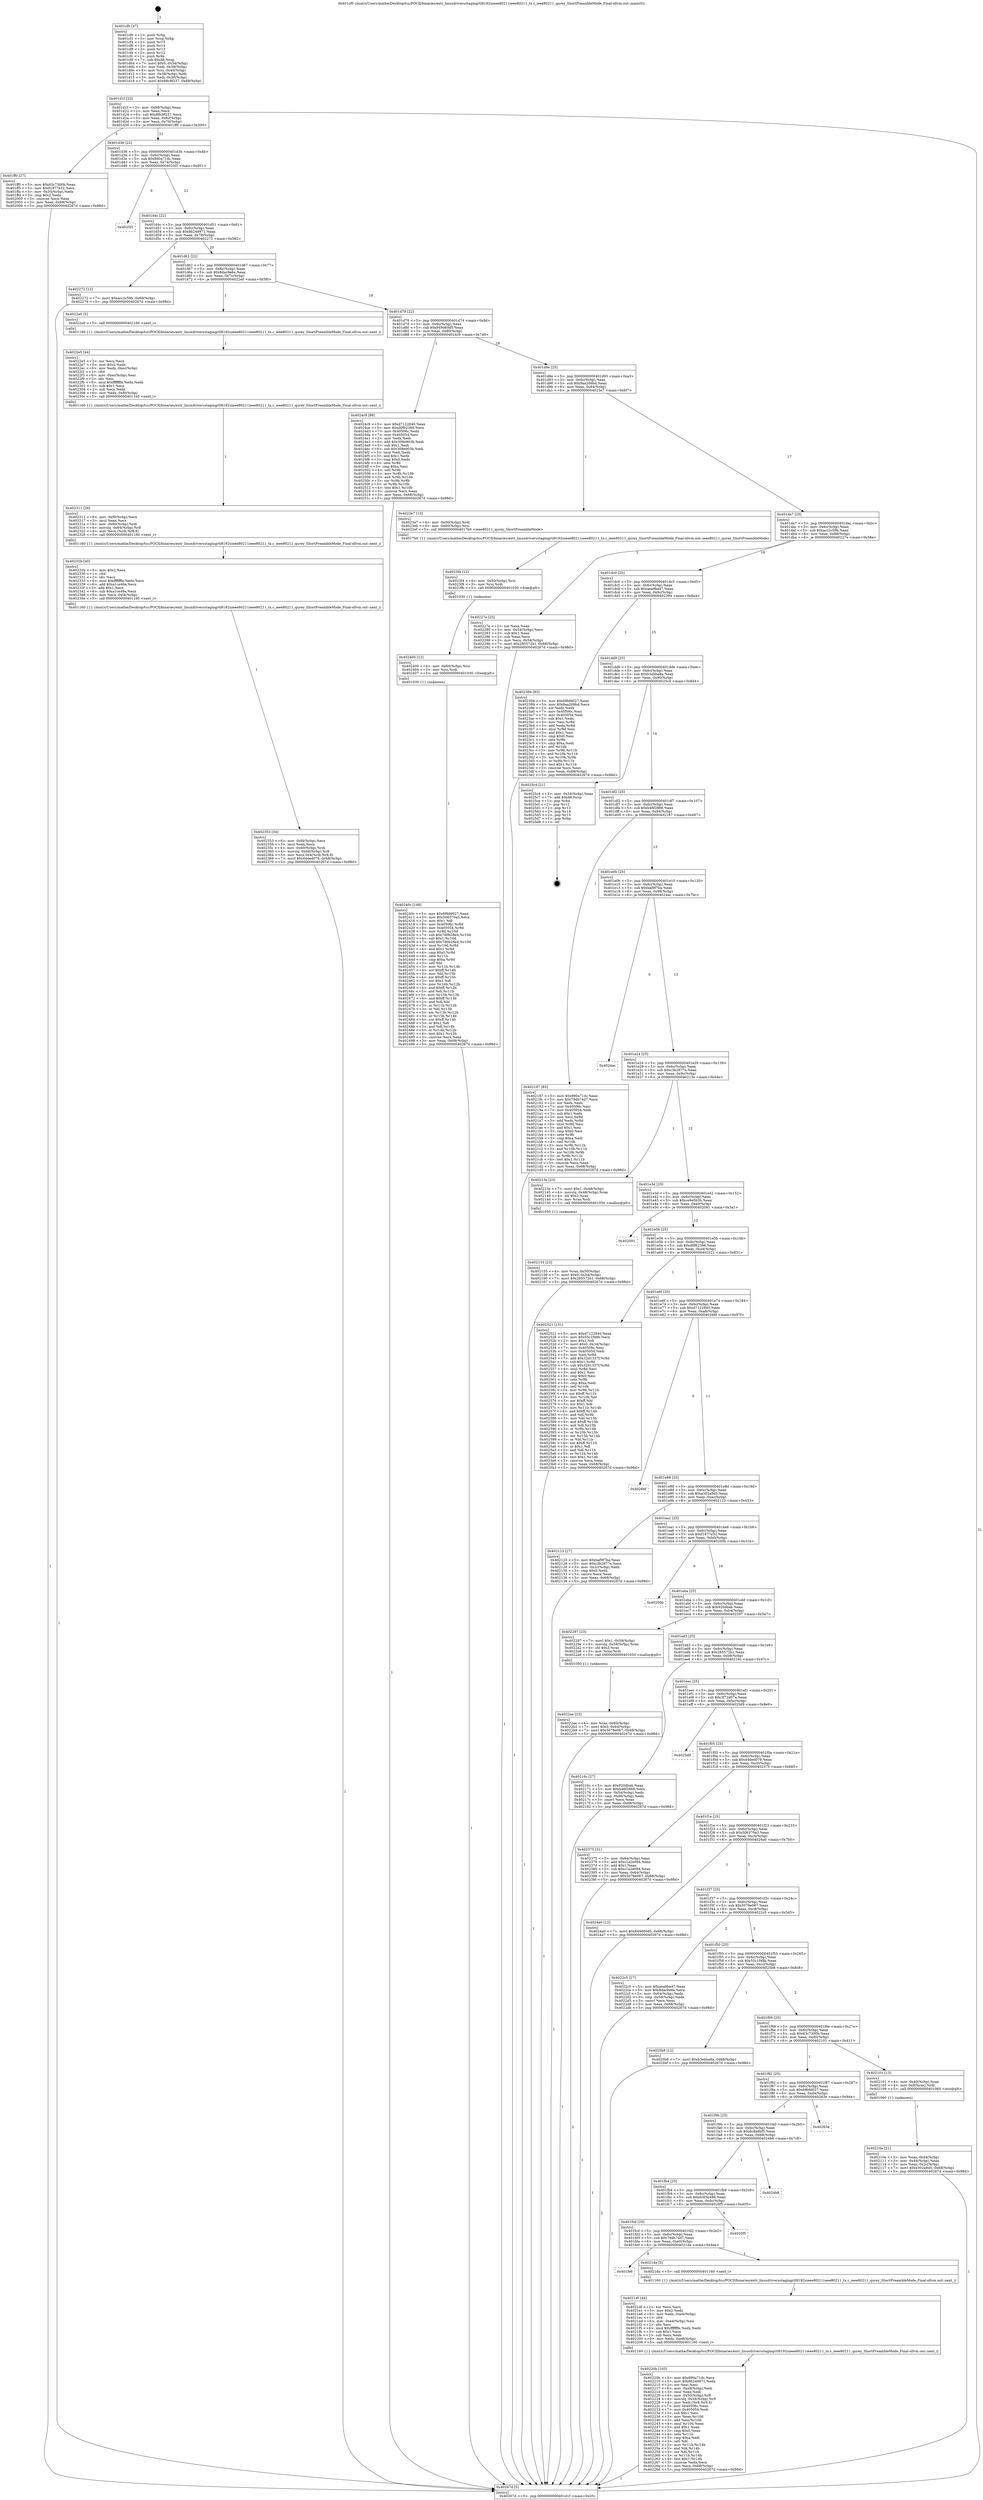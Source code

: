 digraph "0x401cf0" {
  label = "0x401cf0 (/mnt/c/Users/mathe/Desktop/tcc/POCII/binaries/extr_linuxdriversstagingrtl8192uieee80211ieee80211_tx.c_ieee80211_qurey_ShortPreambleMode_Final-ollvm.out::main(0))"
  labelloc = "t"
  node[shape=record]

  Entry [label="",width=0.3,height=0.3,shape=circle,fillcolor=black,style=filled]
  "0x401d1f" [label="{
     0x401d1f [23]\l
     | [instrs]\l
     &nbsp;&nbsp;0x401d1f \<+3\>: mov -0x68(%rbp),%eax\l
     &nbsp;&nbsp;0x401d22 \<+2\>: mov %eax,%ecx\l
     &nbsp;&nbsp;0x401d24 \<+6\>: sub $0x88c9f237,%ecx\l
     &nbsp;&nbsp;0x401d2a \<+3\>: mov %eax,-0x6c(%rbp)\l
     &nbsp;&nbsp;0x401d2d \<+3\>: mov %ecx,-0x70(%rbp)\l
     &nbsp;&nbsp;0x401d30 \<+6\>: je 0000000000401ff0 \<main+0x300\>\l
  }"]
  "0x401ff0" [label="{
     0x401ff0 [27]\l
     | [instrs]\l
     &nbsp;&nbsp;0x401ff0 \<+5\>: mov $0x63c7300b,%eax\l
     &nbsp;&nbsp;0x401ff5 \<+5\>: mov $0xf1877e32,%ecx\l
     &nbsp;&nbsp;0x401ffa \<+3\>: mov -0x30(%rbp),%edx\l
     &nbsp;&nbsp;0x401ffd \<+3\>: cmp $0x2,%edx\l
     &nbsp;&nbsp;0x402000 \<+3\>: cmovne %ecx,%eax\l
     &nbsp;&nbsp;0x402003 \<+3\>: mov %eax,-0x68(%rbp)\l
     &nbsp;&nbsp;0x402006 \<+5\>: jmp 000000000040267d \<main+0x98d\>\l
  }"]
  "0x401d36" [label="{
     0x401d36 [22]\l
     | [instrs]\l
     &nbsp;&nbsp;0x401d36 \<+5\>: jmp 0000000000401d3b \<main+0x4b\>\l
     &nbsp;&nbsp;0x401d3b \<+3\>: mov -0x6c(%rbp),%eax\l
     &nbsp;&nbsp;0x401d3e \<+5\>: sub $0x890a71dc,%eax\l
     &nbsp;&nbsp;0x401d43 \<+3\>: mov %eax,-0x74(%rbp)\l
     &nbsp;&nbsp;0x401d46 \<+6\>: je 00000000004025f1 \<main+0x901\>\l
  }"]
  "0x40267d" [label="{
     0x40267d [5]\l
     | [instrs]\l
     &nbsp;&nbsp;0x40267d \<+5\>: jmp 0000000000401d1f \<main+0x2f\>\l
  }"]
  "0x401cf0" [label="{
     0x401cf0 [47]\l
     | [instrs]\l
     &nbsp;&nbsp;0x401cf0 \<+1\>: push %rbp\l
     &nbsp;&nbsp;0x401cf1 \<+3\>: mov %rsp,%rbp\l
     &nbsp;&nbsp;0x401cf4 \<+2\>: push %r15\l
     &nbsp;&nbsp;0x401cf6 \<+2\>: push %r14\l
     &nbsp;&nbsp;0x401cf8 \<+2\>: push %r13\l
     &nbsp;&nbsp;0x401cfa \<+2\>: push %r12\l
     &nbsp;&nbsp;0x401cfc \<+1\>: push %rbx\l
     &nbsp;&nbsp;0x401cfd \<+7\>: sub $0xd8,%rsp\l
     &nbsp;&nbsp;0x401d04 \<+7\>: movl $0x0,-0x34(%rbp)\l
     &nbsp;&nbsp;0x401d0b \<+3\>: mov %edi,-0x38(%rbp)\l
     &nbsp;&nbsp;0x401d0e \<+4\>: mov %rsi,-0x40(%rbp)\l
     &nbsp;&nbsp;0x401d12 \<+3\>: mov -0x38(%rbp),%edi\l
     &nbsp;&nbsp;0x401d15 \<+3\>: mov %edi,-0x30(%rbp)\l
     &nbsp;&nbsp;0x401d18 \<+7\>: movl $0x88c9f237,-0x68(%rbp)\l
  }"]
  Exit [label="",width=0.3,height=0.3,shape=circle,fillcolor=black,style=filled,peripheries=2]
  "0x4025f1" [label="{
     0x4025f1\l
  }", style=dashed]
  "0x401d4c" [label="{
     0x401d4c [22]\l
     | [instrs]\l
     &nbsp;&nbsp;0x401d4c \<+5\>: jmp 0000000000401d51 \<main+0x61\>\l
     &nbsp;&nbsp;0x401d51 \<+3\>: mov -0x6c(%rbp),%eax\l
     &nbsp;&nbsp;0x401d54 \<+5\>: sub $0x8b249971,%eax\l
     &nbsp;&nbsp;0x401d59 \<+3\>: mov %eax,-0x78(%rbp)\l
     &nbsp;&nbsp;0x401d5c \<+6\>: je 0000000000402272 \<main+0x582\>\l
  }"]
  "0x40240c" [label="{
     0x40240c [148]\l
     | [instrs]\l
     &nbsp;&nbsp;0x40240c \<+5\>: mov $0x69bfd027,%eax\l
     &nbsp;&nbsp;0x402411 \<+5\>: mov $0x506370a3,%ecx\l
     &nbsp;&nbsp;0x402416 \<+2\>: mov $0x1,%dl\l
     &nbsp;&nbsp;0x402418 \<+8\>: mov 0x40506c,%r8d\l
     &nbsp;&nbsp;0x402420 \<+8\>: mov 0x405054,%r9d\l
     &nbsp;&nbsp;0x402428 \<+3\>: mov %r8d,%r10d\l
     &nbsp;&nbsp;0x40242b \<+7\>: sub $0x7d0b28e4,%r10d\l
     &nbsp;&nbsp;0x402432 \<+4\>: sub $0x1,%r10d\l
     &nbsp;&nbsp;0x402436 \<+7\>: add $0x7d0b28e4,%r10d\l
     &nbsp;&nbsp;0x40243d \<+4\>: imul %r10d,%r8d\l
     &nbsp;&nbsp;0x402441 \<+4\>: and $0x1,%r8d\l
     &nbsp;&nbsp;0x402445 \<+4\>: cmp $0x0,%r8d\l
     &nbsp;&nbsp;0x402449 \<+4\>: sete %r11b\l
     &nbsp;&nbsp;0x40244d \<+4\>: cmp $0xa,%r9d\l
     &nbsp;&nbsp;0x402451 \<+3\>: setl %bl\l
     &nbsp;&nbsp;0x402454 \<+3\>: mov %r11b,%r14b\l
     &nbsp;&nbsp;0x402457 \<+4\>: xor $0xff,%r14b\l
     &nbsp;&nbsp;0x40245b \<+3\>: mov %bl,%r15b\l
     &nbsp;&nbsp;0x40245e \<+4\>: xor $0xff,%r15b\l
     &nbsp;&nbsp;0x402462 \<+3\>: xor $0x1,%dl\l
     &nbsp;&nbsp;0x402465 \<+3\>: mov %r14b,%r12b\l
     &nbsp;&nbsp;0x402468 \<+4\>: and $0xff,%r12b\l
     &nbsp;&nbsp;0x40246c \<+3\>: and %dl,%r11b\l
     &nbsp;&nbsp;0x40246f \<+3\>: mov %r15b,%r13b\l
     &nbsp;&nbsp;0x402472 \<+4\>: and $0xff,%r13b\l
     &nbsp;&nbsp;0x402476 \<+2\>: and %dl,%bl\l
     &nbsp;&nbsp;0x402478 \<+3\>: or %r11b,%r12b\l
     &nbsp;&nbsp;0x40247b \<+3\>: or %bl,%r13b\l
     &nbsp;&nbsp;0x40247e \<+3\>: xor %r13b,%r12b\l
     &nbsp;&nbsp;0x402481 \<+3\>: or %r15b,%r14b\l
     &nbsp;&nbsp;0x402484 \<+4\>: xor $0xff,%r14b\l
     &nbsp;&nbsp;0x402488 \<+3\>: or $0x1,%dl\l
     &nbsp;&nbsp;0x40248b \<+3\>: and %dl,%r14b\l
     &nbsp;&nbsp;0x40248e \<+3\>: or %r14b,%r12b\l
     &nbsp;&nbsp;0x402491 \<+4\>: test $0x1,%r12b\l
     &nbsp;&nbsp;0x402495 \<+3\>: cmovne %ecx,%eax\l
     &nbsp;&nbsp;0x402498 \<+3\>: mov %eax,-0x68(%rbp)\l
     &nbsp;&nbsp;0x40249b \<+5\>: jmp 000000000040267d \<main+0x98d\>\l
  }"]
  "0x402272" [label="{
     0x402272 [12]\l
     | [instrs]\l
     &nbsp;&nbsp;0x402272 \<+7\>: movl $0xacc2c59b,-0x68(%rbp)\l
     &nbsp;&nbsp;0x402279 \<+5\>: jmp 000000000040267d \<main+0x98d\>\l
  }"]
  "0x401d62" [label="{
     0x401d62 [22]\l
     | [instrs]\l
     &nbsp;&nbsp;0x401d62 \<+5\>: jmp 0000000000401d67 \<main+0x77\>\l
     &nbsp;&nbsp;0x401d67 \<+3\>: mov -0x6c(%rbp),%eax\l
     &nbsp;&nbsp;0x401d6a \<+5\>: sub $0x8dac9e6e,%eax\l
     &nbsp;&nbsp;0x401d6f \<+3\>: mov %eax,-0x7c(%rbp)\l
     &nbsp;&nbsp;0x401d72 \<+6\>: je 00000000004022e0 \<main+0x5f0\>\l
  }"]
  "0x402400" [label="{
     0x402400 [12]\l
     | [instrs]\l
     &nbsp;&nbsp;0x402400 \<+4\>: mov -0x60(%rbp),%rsi\l
     &nbsp;&nbsp;0x402404 \<+3\>: mov %rsi,%rdi\l
     &nbsp;&nbsp;0x402407 \<+5\>: call 0000000000401030 \<free@plt\>\l
     | [calls]\l
     &nbsp;&nbsp;0x401030 \{1\} (unknown)\l
  }"]
  "0x4022e0" [label="{
     0x4022e0 [5]\l
     | [instrs]\l
     &nbsp;&nbsp;0x4022e0 \<+5\>: call 0000000000401160 \<next_i\>\l
     | [calls]\l
     &nbsp;&nbsp;0x401160 \{1\} (/mnt/c/Users/mathe/Desktop/tcc/POCII/binaries/extr_linuxdriversstagingrtl8192uieee80211ieee80211_tx.c_ieee80211_qurey_ShortPreambleMode_Final-ollvm.out::next_i)\l
  }"]
  "0x401d78" [label="{
     0x401d78 [22]\l
     | [instrs]\l
     &nbsp;&nbsp;0x401d78 \<+5\>: jmp 0000000000401d7d \<main+0x8d\>\l
     &nbsp;&nbsp;0x401d7d \<+3\>: mov -0x6c(%rbp),%eax\l
     &nbsp;&nbsp;0x401d80 \<+5\>: sub $0x949d60d5,%eax\l
     &nbsp;&nbsp;0x401d85 \<+3\>: mov %eax,-0x80(%rbp)\l
     &nbsp;&nbsp;0x401d88 \<+6\>: je 00000000004024c9 \<main+0x7d9\>\l
  }"]
  "0x4023f4" [label="{
     0x4023f4 [12]\l
     | [instrs]\l
     &nbsp;&nbsp;0x4023f4 \<+4\>: mov -0x50(%rbp),%rsi\l
     &nbsp;&nbsp;0x4023f8 \<+3\>: mov %rsi,%rdi\l
     &nbsp;&nbsp;0x4023fb \<+5\>: call 0000000000401030 \<free@plt\>\l
     | [calls]\l
     &nbsp;&nbsp;0x401030 \{1\} (unknown)\l
  }"]
  "0x4024c9" [label="{
     0x4024c9 [88]\l
     | [instrs]\l
     &nbsp;&nbsp;0x4024c9 \<+5\>: mov $0xd7122840,%eax\l
     &nbsp;&nbsp;0x4024ce \<+5\>: mov $0xd0f62366,%ecx\l
     &nbsp;&nbsp;0x4024d3 \<+7\>: mov 0x40506c,%edx\l
     &nbsp;&nbsp;0x4024da \<+7\>: mov 0x405054,%esi\l
     &nbsp;&nbsp;0x4024e1 \<+2\>: mov %edx,%edi\l
     &nbsp;&nbsp;0x4024e3 \<+6\>: add $0x309e903b,%edi\l
     &nbsp;&nbsp;0x4024e9 \<+3\>: sub $0x1,%edi\l
     &nbsp;&nbsp;0x4024ec \<+6\>: sub $0x309e903b,%edi\l
     &nbsp;&nbsp;0x4024f2 \<+3\>: imul %edi,%edx\l
     &nbsp;&nbsp;0x4024f5 \<+3\>: and $0x1,%edx\l
     &nbsp;&nbsp;0x4024f8 \<+3\>: cmp $0x0,%edx\l
     &nbsp;&nbsp;0x4024fb \<+4\>: sete %r8b\l
     &nbsp;&nbsp;0x4024ff \<+3\>: cmp $0xa,%esi\l
     &nbsp;&nbsp;0x402502 \<+4\>: setl %r9b\l
     &nbsp;&nbsp;0x402506 \<+3\>: mov %r8b,%r10b\l
     &nbsp;&nbsp;0x402509 \<+3\>: and %r9b,%r10b\l
     &nbsp;&nbsp;0x40250c \<+3\>: xor %r9b,%r8b\l
     &nbsp;&nbsp;0x40250f \<+3\>: or %r8b,%r10b\l
     &nbsp;&nbsp;0x402512 \<+4\>: test $0x1,%r10b\l
     &nbsp;&nbsp;0x402516 \<+3\>: cmovne %ecx,%eax\l
     &nbsp;&nbsp;0x402519 \<+3\>: mov %eax,-0x68(%rbp)\l
     &nbsp;&nbsp;0x40251c \<+5\>: jmp 000000000040267d \<main+0x98d\>\l
  }"]
  "0x401d8e" [label="{
     0x401d8e [25]\l
     | [instrs]\l
     &nbsp;&nbsp;0x401d8e \<+5\>: jmp 0000000000401d93 \<main+0xa3\>\l
     &nbsp;&nbsp;0x401d93 \<+3\>: mov -0x6c(%rbp),%eax\l
     &nbsp;&nbsp;0x401d96 \<+5\>: sub $0x9aa209bd,%eax\l
     &nbsp;&nbsp;0x401d9b \<+6\>: mov %eax,-0x84(%rbp)\l
     &nbsp;&nbsp;0x401da1 \<+6\>: je 00000000004023e7 \<main+0x6f7\>\l
  }"]
  "0x402353" [label="{
     0x402353 [34]\l
     | [instrs]\l
     &nbsp;&nbsp;0x402353 \<+6\>: mov -0xf4(%rbp),%ecx\l
     &nbsp;&nbsp;0x402359 \<+3\>: imul %eax,%ecx\l
     &nbsp;&nbsp;0x40235c \<+4\>: mov -0x60(%rbp),%rdi\l
     &nbsp;&nbsp;0x402360 \<+4\>: movslq -0x64(%rbp),%r8\l
     &nbsp;&nbsp;0x402364 \<+5\>: mov %ecx,0x4(%rdi,%r8,8)\l
     &nbsp;&nbsp;0x402369 \<+7\>: movl $0x44ded078,-0x68(%rbp)\l
     &nbsp;&nbsp;0x402370 \<+5\>: jmp 000000000040267d \<main+0x98d\>\l
  }"]
  "0x4023e7" [label="{
     0x4023e7 [13]\l
     | [instrs]\l
     &nbsp;&nbsp;0x4023e7 \<+4\>: mov -0x50(%rbp),%rdi\l
     &nbsp;&nbsp;0x4023eb \<+4\>: mov -0x60(%rbp),%rsi\l
     &nbsp;&nbsp;0x4023ef \<+5\>: call 00000000004017b0 \<ieee80211_qurey_ShortPreambleMode\>\l
     | [calls]\l
     &nbsp;&nbsp;0x4017b0 \{1\} (/mnt/c/Users/mathe/Desktop/tcc/POCII/binaries/extr_linuxdriversstagingrtl8192uieee80211ieee80211_tx.c_ieee80211_qurey_ShortPreambleMode_Final-ollvm.out::ieee80211_qurey_ShortPreambleMode)\l
  }"]
  "0x401da7" [label="{
     0x401da7 [25]\l
     | [instrs]\l
     &nbsp;&nbsp;0x401da7 \<+5\>: jmp 0000000000401dac \<main+0xbc\>\l
     &nbsp;&nbsp;0x401dac \<+3\>: mov -0x6c(%rbp),%eax\l
     &nbsp;&nbsp;0x401daf \<+5\>: sub $0xacc2c59b,%eax\l
     &nbsp;&nbsp;0x401db4 \<+6\>: mov %eax,-0x88(%rbp)\l
     &nbsp;&nbsp;0x401dba \<+6\>: je 000000000040227e \<main+0x58e\>\l
  }"]
  "0x40232b" [label="{
     0x40232b [40]\l
     | [instrs]\l
     &nbsp;&nbsp;0x40232b \<+5\>: mov $0x2,%ecx\l
     &nbsp;&nbsp;0x402330 \<+1\>: cltd\l
     &nbsp;&nbsp;0x402331 \<+2\>: idiv %ecx\l
     &nbsp;&nbsp;0x402333 \<+6\>: imul $0xfffffffe,%edx,%ecx\l
     &nbsp;&nbsp;0x402339 \<+6\>: add $0xa1ce49a,%ecx\l
     &nbsp;&nbsp;0x40233f \<+3\>: add $0x1,%ecx\l
     &nbsp;&nbsp;0x402342 \<+6\>: sub $0xa1ce49a,%ecx\l
     &nbsp;&nbsp;0x402348 \<+6\>: mov %ecx,-0xf4(%rbp)\l
     &nbsp;&nbsp;0x40234e \<+5\>: call 0000000000401160 \<next_i\>\l
     | [calls]\l
     &nbsp;&nbsp;0x401160 \{1\} (/mnt/c/Users/mathe/Desktop/tcc/POCII/binaries/extr_linuxdriversstagingrtl8192uieee80211ieee80211_tx.c_ieee80211_qurey_ShortPreambleMode_Final-ollvm.out::next_i)\l
  }"]
  "0x40227e" [label="{
     0x40227e [25]\l
     | [instrs]\l
     &nbsp;&nbsp;0x40227e \<+2\>: xor %eax,%eax\l
     &nbsp;&nbsp;0x402280 \<+3\>: mov -0x54(%rbp),%ecx\l
     &nbsp;&nbsp;0x402283 \<+3\>: sub $0x1,%eax\l
     &nbsp;&nbsp;0x402286 \<+2\>: sub %eax,%ecx\l
     &nbsp;&nbsp;0x402288 \<+3\>: mov %ecx,-0x54(%rbp)\l
     &nbsp;&nbsp;0x40228b \<+7\>: movl $0x285572b1,-0x68(%rbp)\l
     &nbsp;&nbsp;0x402292 \<+5\>: jmp 000000000040267d \<main+0x98d\>\l
  }"]
  "0x401dc0" [label="{
     0x401dc0 [25]\l
     | [instrs]\l
     &nbsp;&nbsp;0x401dc0 \<+5\>: jmp 0000000000401dc5 \<main+0xd5\>\l
     &nbsp;&nbsp;0x401dc5 \<+3\>: mov -0x6c(%rbp),%eax\l
     &nbsp;&nbsp;0x401dc8 \<+5\>: sub $0xaea9ba47,%eax\l
     &nbsp;&nbsp;0x401dcd \<+6\>: mov %eax,-0x8c(%rbp)\l
     &nbsp;&nbsp;0x401dd3 \<+6\>: je 0000000000402394 \<main+0x6a4\>\l
  }"]
  "0x402311" [label="{
     0x402311 [26]\l
     | [instrs]\l
     &nbsp;&nbsp;0x402311 \<+6\>: mov -0xf0(%rbp),%ecx\l
     &nbsp;&nbsp;0x402317 \<+3\>: imul %eax,%ecx\l
     &nbsp;&nbsp;0x40231a \<+4\>: mov -0x60(%rbp),%rdi\l
     &nbsp;&nbsp;0x40231e \<+4\>: movslq -0x64(%rbp),%r8\l
     &nbsp;&nbsp;0x402322 \<+4\>: mov %ecx,(%rdi,%r8,8)\l
     &nbsp;&nbsp;0x402326 \<+5\>: call 0000000000401160 \<next_i\>\l
     | [calls]\l
     &nbsp;&nbsp;0x401160 \{1\} (/mnt/c/Users/mathe/Desktop/tcc/POCII/binaries/extr_linuxdriversstagingrtl8192uieee80211ieee80211_tx.c_ieee80211_qurey_ShortPreambleMode_Final-ollvm.out::next_i)\l
  }"]
  "0x402394" [label="{
     0x402394 [83]\l
     | [instrs]\l
     &nbsp;&nbsp;0x402394 \<+5\>: mov $0x69bfd027,%eax\l
     &nbsp;&nbsp;0x402399 \<+5\>: mov $0x9aa209bd,%ecx\l
     &nbsp;&nbsp;0x40239e \<+2\>: xor %edx,%edx\l
     &nbsp;&nbsp;0x4023a0 \<+7\>: mov 0x40506c,%esi\l
     &nbsp;&nbsp;0x4023a7 \<+7\>: mov 0x405054,%edi\l
     &nbsp;&nbsp;0x4023ae \<+3\>: sub $0x1,%edx\l
     &nbsp;&nbsp;0x4023b1 \<+3\>: mov %esi,%r8d\l
     &nbsp;&nbsp;0x4023b4 \<+3\>: add %edx,%r8d\l
     &nbsp;&nbsp;0x4023b7 \<+4\>: imul %r8d,%esi\l
     &nbsp;&nbsp;0x4023bb \<+3\>: and $0x1,%esi\l
     &nbsp;&nbsp;0x4023be \<+3\>: cmp $0x0,%esi\l
     &nbsp;&nbsp;0x4023c1 \<+4\>: sete %r9b\l
     &nbsp;&nbsp;0x4023c5 \<+3\>: cmp $0xa,%edi\l
     &nbsp;&nbsp;0x4023c8 \<+4\>: setl %r10b\l
     &nbsp;&nbsp;0x4023cc \<+3\>: mov %r9b,%r11b\l
     &nbsp;&nbsp;0x4023cf \<+3\>: and %r10b,%r11b\l
     &nbsp;&nbsp;0x4023d2 \<+3\>: xor %r10b,%r9b\l
     &nbsp;&nbsp;0x4023d5 \<+3\>: or %r9b,%r11b\l
     &nbsp;&nbsp;0x4023d8 \<+4\>: test $0x1,%r11b\l
     &nbsp;&nbsp;0x4023dc \<+3\>: cmovne %ecx,%eax\l
     &nbsp;&nbsp;0x4023df \<+3\>: mov %eax,-0x68(%rbp)\l
     &nbsp;&nbsp;0x4023e2 \<+5\>: jmp 000000000040267d \<main+0x98d\>\l
  }"]
  "0x401dd9" [label="{
     0x401dd9 [25]\l
     | [instrs]\l
     &nbsp;&nbsp;0x401dd9 \<+5\>: jmp 0000000000401dde \<main+0xee\>\l
     &nbsp;&nbsp;0x401dde \<+3\>: mov -0x6c(%rbp),%eax\l
     &nbsp;&nbsp;0x401de1 \<+5\>: sub $0xb3ebba8a,%eax\l
     &nbsp;&nbsp;0x401de6 \<+6\>: mov %eax,-0x90(%rbp)\l
     &nbsp;&nbsp;0x401dec \<+6\>: je 00000000004025c4 \<main+0x8d4\>\l
  }"]
  "0x4022e5" [label="{
     0x4022e5 [44]\l
     | [instrs]\l
     &nbsp;&nbsp;0x4022e5 \<+2\>: xor %ecx,%ecx\l
     &nbsp;&nbsp;0x4022e7 \<+5\>: mov $0x2,%edx\l
     &nbsp;&nbsp;0x4022ec \<+6\>: mov %edx,-0xec(%rbp)\l
     &nbsp;&nbsp;0x4022f2 \<+1\>: cltd\l
     &nbsp;&nbsp;0x4022f3 \<+6\>: mov -0xec(%rbp),%esi\l
     &nbsp;&nbsp;0x4022f9 \<+2\>: idiv %esi\l
     &nbsp;&nbsp;0x4022fb \<+6\>: imul $0xfffffffe,%edx,%edx\l
     &nbsp;&nbsp;0x402301 \<+3\>: sub $0x1,%ecx\l
     &nbsp;&nbsp;0x402304 \<+2\>: sub %ecx,%edx\l
     &nbsp;&nbsp;0x402306 \<+6\>: mov %edx,-0xf0(%rbp)\l
     &nbsp;&nbsp;0x40230c \<+5\>: call 0000000000401160 \<next_i\>\l
     | [calls]\l
     &nbsp;&nbsp;0x401160 \{1\} (/mnt/c/Users/mathe/Desktop/tcc/POCII/binaries/extr_linuxdriversstagingrtl8192uieee80211ieee80211_tx.c_ieee80211_qurey_ShortPreambleMode_Final-ollvm.out::next_i)\l
  }"]
  "0x4025c4" [label="{
     0x4025c4 [21]\l
     | [instrs]\l
     &nbsp;&nbsp;0x4025c4 \<+3\>: mov -0x34(%rbp),%eax\l
     &nbsp;&nbsp;0x4025c7 \<+7\>: add $0xd8,%rsp\l
     &nbsp;&nbsp;0x4025ce \<+1\>: pop %rbx\l
     &nbsp;&nbsp;0x4025cf \<+2\>: pop %r12\l
     &nbsp;&nbsp;0x4025d1 \<+2\>: pop %r13\l
     &nbsp;&nbsp;0x4025d3 \<+2\>: pop %r14\l
     &nbsp;&nbsp;0x4025d5 \<+2\>: pop %r15\l
     &nbsp;&nbsp;0x4025d7 \<+1\>: pop %rbp\l
     &nbsp;&nbsp;0x4025d8 \<+1\>: ret\l
  }"]
  "0x401df2" [label="{
     0x401df2 [25]\l
     | [instrs]\l
     &nbsp;&nbsp;0x401df2 \<+5\>: jmp 0000000000401df7 \<main+0x107\>\l
     &nbsp;&nbsp;0x401df7 \<+3\>: mov -0x6c(%rbp),%eax\l
     &nbsp;&nbsp;0x401dfa \<+5\>: sub $0xb46f2866,%eax\l
     &nbsp;&nbsp;0x401dff \<+6\>: mov %eax,-0x94(%rbp)\l
     &nbsp;&nbsp;0x401e05 \<+6\>: je 0000000000402187 \<main+0x497\>\l
  }"]
  "0x4022ae" [label="{
     0x4022ae [23]\l
     | [instrs]\l
     &nbsp;&nbsp;0x4022ae \<+4\>: mov %rax,-0x60(%rbp)\l
     &nbsp;&nbsp;0x4022b2 \<+7\>: movl $0x0,-0x64(%rbp)\l
     &nbsp;&nbsp;0x4022b9 \<+7\>: movl $0x5078e067,-0x68(%rbp)\l
     &nbsp;&nbsp;0x4022c0 \<+5\>: jmp 000000000040267d \<main+0x98d\>\l
  }"]
  "0x402187" [label="{
     0x402187 [83]\l
     | [instrs]\l
     &nbsp;&nbsp;0x402187 \<+5\>: mov $0x890a71dc,%eax\l
     &nbsp;&nbsp;0x40218c \<+5\>: mov $0x79db74d7,%ecx\l
     &nbsp;&nbsp;0x402191 \<+2\>: xor %edx,%edx\l
     &nbsp;&nbsp;0x402193 \<+7\>: mov 0x40506c,%esi\l
     &nbsp;&nbsp;0x40219a \<+7\>: mov 0x405054,%edi\l
     &nbsp;&nbsp;0x4021a1 \<+3\>: sub $0x1,%edx\l
     &nbsp;&nbsp;0x4021a4 \<+3\>: mov %esi,%r8d\l
     &nbsp;&nbsp;0x4021a7 \<+3\>: add %edx,%r8d\l
     &nbsp;&nbsp;0x4021aa \<+4\>: imul %r8d,%esi\l
     &nbsp;&nbsp;0x4021ae \<+3\>: and $0x1,%esi\l
     &nbsp;&nbsp;0x4021b1 \<+3\>: cmp $0x0,%esi\l
     &nbsp;&nbsp;0x4021b4 \<+4\>: sete %r9b\l
     &nbsp;&nbsp;0x4021b8 \<+3\>: cmp $0xa,%edi\l
     &nbsp;&nbsp;0x4021bb \<+4\>: setl %r10b\l
     &nbsp;&nbsp;0x4021bf \<+3\>: mov %r9b,%r11b\l
     &nbsp;&nbsp;0x4021c2 \<+3\>: and %r10b,%r11b\l
     &nbsp;&nbsp;0x4021c5 \<+3\>: xor %r10b,%r9b\l
     &nbsp;&nbsp;0x4021c8 \<+3\>: or %r9b,%r11b\l
     &nbsp;&nbsp;0x4021cb \<+4\>: test $0x1,%r11b\l
     &nbsp;&nbsp;0x4021cf \<+3\>: cmovne %ecx,%eax\l
     &nbsp;&nbsp;0x4021d2 \<+3\>: mov %eax,-0x68(%rbp)\l
     &nbsp;&nbsp;0x4021d5 \<+5\>: jmp 000000000040267d \<main+0x98d\>\l
  }"]
  "0x401e0b" [label="{
     0x401e0b [25]\l
     | [instrs]\l
     &nbsp;&nbsp;0x401e0b \<+5\>: jmp 0000000000401e10 \<main+0x120\>\l
     &nbsp;&nbsp;0x401e10 \<+3\>: mov -0x6c(%rbp),%eax\l
     &nbsp;&nbsp;0x401e13 \<+5\>: sub $0xbaf9f7ba,%eax\l
     &nbsp;&nbsp;0x401e18 \<+6\>: mov %eax,-0x98(%rbp)\l
     &nbsp;&nbsp;0x401e1e \<+6\>: je 00000000004024ac \<main+0x7bc\>\l
  }"]
  "0x40220b" [label="{
     0x40220b [103]\l
     | [instrs]\l
     &nbsp;&nbsp;0x40220b \<+5\>: mov $0x890a71dc,%ecx\l
     &nbsp;&nbsp;0x402210 \<+5\>: mov $0x8b249971,%edx\l
     &nbsp;&nbsp;0x402215 \<+2\>: xor %esi,%esi\l
     &nbsp;&nbsp;0x402217 \<+6\>: mov -0xe8(%rbp),%edi\l
     &nbsp;&nbsp;0x40221d \<+3\>: imul %eax,%edi\l
     &nbsp;&nbsp;0x402220 \<+4\>: mov -0x50(%rbp),%r8\l
     &nbsp;&nbsp;0x402224 \<+4\>: movslq -0x54(%rbp),%r9\l
     &nbsp;&nbsp;0x402228 \<+4\>: mov %edi,(%r8,%r9,4)\l
     &nbsp;&nbsp;0x40222c \<+7\>: mov 0x40506c,%eax\l
     &nbsp;&nbsp;0x402233 \<+7\>: mov 0x405054,%edi\l
     &nbsp;&nbsp;0x40223a \<+3\>: sub $0x1,%esi\l
     &nbsp;&nbsp;0x40223d \<+3\>: mov %eax,%r10d\l
     &nbsp;&nbsp;0x402240 \<+3\>: add %esi,%r10d\l
     &nbsp;&nbsp;0x402243 \<+4\>: imul %r10d,%eax\l
     &nbsp;&nbsp;0x402247 \<+3\>: and $0x1,%eax\l
     &nbsp;&nbsp;0x40224a \<+3\>: cmp $0x0,%eax\l
     &nbsp;&nbsp;0x40224d \<+4\>: sete %r11b\l
     &nbsp;&nbsp;0x402251 \<+3\>: cmp $0xa,%edi\l
     &nbsp;&nbsp;0x402254 \<+3\>: setl %bl\l
     &nbsp;&nbsp;0x402257 \<+3\>: mov %r11b,%r14b\l
     &nbsp;&nbsp;0x40225a \<+3\>: and %bl,%r14b\l
     &nbsp;&nbsp;0x40225d \<+3\>: xor %bl,%r11b\l
     &nbsp;&nbsp;0x402260 \<+3\>: or %r11b,%r14b\l
     &nbsp;&nbsp;0x402263 \<+4\>: test $0x1,%r14b\l
     &nbsp;&nbsp;0x402267 \<+3\>: cmovne %edx,%ecx\l
     &nbsp;&nbsp;0x40226a \<+3\>: mov %ecx,-0x68(%rbp)\l
     &nbsp;&nbsp;0x40226d \<+5\>: jmp 000000000040267d \<main+0x98d\>\l
  }"]
  "0x4024ac" [label="{
     0x4024ac\l
  }", style=dashed]
  "0x401e24" [label="{
     0x401e24 [25]\l
     | [instrs]\l
     &nbsp;&nbsp;0x401e24 \<+5\>: jmp 0000000000401e29 \<main+0x139\>\l
     &nbsp;&nbsp;0x401e29 \<+3\>: mov -0x6c(%rbp),%eax\l
     &nbsp;&nbsp;0x401e2c \<+5\>: sub $0xc3b2877e,%eax\l
     &nbsp;&nbsp;0x401e31 \<+6\>: mov %eax,-0x9c(%rbp)\l
     &nbsp;&nbsp;0x401e37 \<+6\>: je 000000000040213e \<main+0x44e\>\l
  }"]
  "0x4021df" [label="{
     0x4021df [44]\l
     | [instrs]\l
     &nbsp;&nbsp;0x4021df \<+2\>: xor %ecx,%ecx\l
     &nbsp;&nbsp;0x4021e1 \<+5\>: mov $0x2,%edx\l
     &nbsp;&nbsp;0x4021e6 \<+6\>: mov %edx,-0xe4(%rbp)\l
     &nbsp;&nbsp;0x4021ec \<+1\>: cltd\l
     &nbsp;&nbsp;0x4021ed \<+6\>: mov -0xe4(%rbp),%esi\l
     &nbsp;&nbsp;0x4021f3 \<+2\>: idiv %esi\l
     &nbsp;&nbsp;0x4021f5 \<+6\>: imul $0xfffffffe,%edx,%edx\l
     &nbsp;&nbsp;0x4021fb \<+3\>: sub $0x1,%ecx\l
     &nbsp;&nbsp;0x4021fe \<+2\>: sub %ecx,%edx\l
     &nbsp;&nbsp;0x402200 \<+6\>: mov %edx,-0xe8(%rbp)\l
     &nbsp;&nbsp;0x402206 \<+5\>: call 0000000000401160 \<next_i\>\l
     | [calls]\l
     &nbsp;&nbsp;0x401160 \{1\} (/mnt/c/Users/mathe/Desktop/tcc/POCII/binaries/extr_linuxdriversstagingrtl8192uieee80211ieee80211_tx.c_ieee80211_qurey_ShortPreambleMode_Final-ollvm.out::next_i)\l
  }"]
  "0x40213e" [label="{
     0x40213e [23]\l
     | [instrs]\l
     &nbsp;&nbsp;0x40213e \<+7\>: movl $0x1,-0x48(%rbp)\l
     &nbsp;&nbsp;0x402145 \<+4\>: movslq -0x48(%rbp),%rax\l
     &nbsp;&nbsp;0x402149 \<+4\>: shl $0x2,%rax\l
     &nbsp;&nbsp;0x40214d \<+3\>: mov %rax,%rdi\l
     &nbsp;&nbsp;0x402150 \<+5\>: call 0000000000401050 \<malloc@plt\>\l
     | [calls]\l
     &nbsp;&nbsp;0x401050 \{1\} (unknown)\l
  }"]
  "0x401e3d" [label="{
     0x401e3d [25]\l
     | [instrs]\l
     &nbsp;&nbsp;0x401e3d \<+5\>: jmp 0000000000401e42 \<main+0x152\>\l
     &nbsp;&nbsp;0x401e42 \<+3\>: mov -0x6c(%rbp),%eax\l
     &nbsp;&nbsp;0x401e45 \<+5\>: sub $0xce9e5b3b,%eax\l
     &nbsp;&nbsp;0x401e4a \<+6\>: mov %eax,-0xa0(%rbp)\l
     &nbsp;&nbsp;0x401e50 \<+6\>: je 0000000000402091 \<main+0x3a1\>\l
  }"]
  "0x401fe6" [label="{
     0x401fe6\l
  }", style=dashed]
  "0x402091" [label="{
     0x402091\l
  }", style=dashed]
  "0x401e56" [label="{
     0x401e56 [25]\l
     | [instrs]\l
     &nbsp;&nbsp;0x401e56 \<+5\>: jmp 0000000000401e5b \<main+0x16b\>\l
     &nbsp;&nbsp;0x401e5b \<+3\>: mov -0x6c(%rbp),%eax\l
     &nbsp;&nbsp;0x401e5e \<+5\>: sub $0xd0f62366,%eax\l
     &nbsp;&nbsp;0x401e63 \<+6\>: mov %eax,-0xa4(%rbp)\l
     &nbsp;&nbsp;0x401e69 \<+6\>: je 0000000000402521 \<main+0x831\>\l
  }"]
  "0x4021da" [label="{
     0x4021da [5]\l
     | [instrs]\l
     &nbsp;&nbsp;0x4021da \<+5\>: call 0000000000401160 \<next_i\>\l
     | [calls]\l
     &nbsp;&nbsp;0x401160 \{1\} (/mnt/c/Users/mathe/Desktop/tcc/POCII/binaries/extr_linuxdriversstagingrtl8192uieee80211ieee80211_tx.c_ieee80211_qurey_ShortPreambleMode_Final-ollvm.out::next_i)\l
  }"]
  "0x402521" [label="{
     0x402521 [151]\l
     | [instrs]\l
     &nbsp;&nbsp;0x402521 \<+5\>: mov $0xd7122840,%eax\l
     &nbsp;&nbsp;0x402526 \<+5\>: mov $0x55c1f48b,%ecx\l
     &nbsp;&nbsp;0x40252b \<+2\>: mov $0x1,%dl\l
     &nbsp;&nbsp;0x40252d \<+7\>: movl $0x0,-0x34(%rbp)\l
     &nbsp;&nbsp;0x402534 \<+7\>: mov 0x40506c,%esi\l
     &nbsp;&nbsp;0x40253b \<+7\>: mov 0x405054,%edi\l
     &nbsp;&nbsp;0x402542 \<+3\>: mov %esi,%r8d\l
     &nbsp;&nbsp;0x402545 \<+7\>: add $0x32d1337f,%r8d\l
     &nbsp;&nbsp;0x40254c \<+4\>: sub $0x1,%r8d\l
     &nbsp;&nbsp;0x402550 \<+7\>: sub $0x32d1337f,%r8d\l
     &nbsp;&nbsp;0x402557 \<+4\>: imul %r8d,%esi\l
     &nbsp;&nbsp;0x40255b \<+3\>: and $0x1,%esi\l
     &nbsp;&nbsp;0x40255e \<+3\>: cmp $0x0,%esi\l
     &nbsp;&nbsp;0x402561 \<+4\>: sete %r9b\l
     &nbsp;&nbsp;0x402565 \<+3\>: cmp $0xa,%edi\l
     &nbsp;&nbsp;0x402568 \<+4\>: setl %r10b\l
     &nbsp;&nbsp;0x40256c \<+3\>: mov %r9b,%r11b\l
     &nbsp;&nbsp;0x40256f \<+4\>: xor $0xff,%r11b\l
     &nbsp;&nbsp;0x402573 \<+3\>: mov %r10b,%bl\l
     &nbsp;&nbsp;0x402576 \<+3\>: xor $0xff,%bl\l
     &nbsp;&nbsp;0x402579 \<+3\>: xor $0x1,%dl\l
     &nbsp;&nbsp;0x40257c \<+3\>: mov %r11b,%r14b\l
     &nbsp;&nbsp;0x40257f \<+4\>: and $0xff,%r14b\l
     &nbsp;&nbsp;0x402583 \<+3\>: and %dl,%r9b\l
     &nbsp;&nbsp;0x402586 \<+3\>: mov %bl,%r15b\l
     &nbsp;&nbsp;0x402589 \<+4\>: and $0xff,%r15b\l
     &nbsp;&nbsp;0x40258d \<+3\>: and %dl,%r10b\l
     &nbsp;&nbsp;0x402590 \<+3\>: or %r9b,%r14b\l
     &nbsp;&nbsp;0x402593 \<+3\>: or %r10b,%r15b\l
     &nbsp;&nbsp;0x402596 \<+3\>: xor %r15b,%r14b\l
     &nbsp;&nbsp;0x402599 \<+3\>: or %bl,%r11b\l
     &nbsp;&nbsp;0x40259c \<+4\>: xor $0xff,%r11b\l
     &nbsp;&nbsp;0x4025a0 \<+3\>: or $0x1,%dl\l
     &nbsp;&nbsp;0x4025a3 \<+3\>: and %dl,%r11b\l
     &nbsp;&nbsp;0x4025a6 \<+3\>: or %r11b,%r14b\l
     &nbsp;&nbsp;0x4025a9 \<+4\>: test $0x1,%r14b\l
     &nbsp;&nbsp;0x4025ad \<+3\>: cmovne %ecx,%eax\l
     &nbsp;&nbsp;0x4025b0 \<+3\>: mov %eax,-0x68(%rbp)\l
     &nbsp;&nbsp;0x4025b3 \<+5\>: jmp 000000000040267d \<main+0x98d\>\l
  }"]
  "0x401e6f" [label="{
     0x401e6f [25]\l
     | [instrs]\l
     &nbsp;&nbsp;0x401e6f \<+5\>: jmp 0000000000401e74 \<main+0x184\>\l
     &nbsp;&nbsp;0x401e74 \<+3\>: mov -0x6c(%rbp),%eax\l
     &nbsp;&nbsp;0x401e77 \<+5\>: sub $0xd7122840,%eax\l
     &nbsp;&nbsp;0x401e7c \<+6\>: mov %eax,-0xa8(%rbp)\l
     &nbsp;&nbsp;0x401e82 \<+6\>: je 000000000040266f \<main+0x97f\>\l
  }"]
  "0x401fcd" [label="{
     0x401fcd [25]\l
     | [instrs]\l
     &nbsp;&nbsp;0x401fcd \<+5\>: jmp 0000000000401fd2 \<main+0x2e2\>\l
     &nbsp;&nbsp;0x401fd2 \<+3\>: mov -0x6c(%rbp),%eax\l
     &nbsp;&nbsp;0x401fd5 \<+5\>: sub $0x79db74d7,%eax\l
     &nbsp;&nbsp;0x401fda \<+6\>: mov %eax,-0xe0(%rbp)\l
     &nbsp;&nbsp;0x401fe0 \<+6\>: je 00000000004021da \<main+0x4ea\>\l
  }"]
  "0x40266f" [label="{
     0x40266f\l
  }", style=dashed]
  "0x401e88" [label="{
     0x401e88 [25]\l
     | [instrs]\l
     &nbsp;&nbsp;0x401e88 \<+5\>: jmp 0000000000401e8d \<main+0x19d\>\l
     &nbsp;&nbsp;0x401e8d \<+3\>: mov -0x6c(%rbp),%eax\l
     &nbsp;&nbsp;0x401e90 \<+5\>: sub $0xe302a9d5,%eax\l
     &nbsp;&nbsp;0x401e95 \<+6\>: mov %eax,-0xac(%rbp)\l
     &nbsp;&nbsp;0x401e9b \<+6\>: je 0000000000402123 \<main+0x433\>\l
  }"]
  "0x4020f5" [label="{
     0x4020f5\l
  }", style=dashed]
  "0x402123" [label="{
     0x402123 [27]\l
     | [instrs]\l
     &nbsp;&nbsp;0x402123 \<+5\>: mov $0xbaf9f7ba,%eax\l
     &nbsp;&nbsp;0x402128 \<+5\>: mov $0xc3b2877e,%ecx\l
     &nbsp;&nbsp;0x40212d \<+3\>: mov -0x2c(%rbp),%edx\l
     &nbsp;&nbsp;0x402130 \<+3\>: cmp $0x0,%edx\l
     &nbsp;&nbsp;0x402133 \<+3\>: cmove %ecx,%eax\l
     &nbsp;&nbsp;0x402136 \<+3\>: mov %eax,-0x68(%rbp)\l
     &nbsp;&nbsp;0x402139 \<+5\>: jmp 000000000040267d \<main+0x98d\>\l
  }"]
  "0x401ea1" [label="{
     0x401ea1 [25]\l
     | [instrs]\l
     &nbsp;&nbsp;0x401ea1 \<+5\>: jmp 0000000000401ea6 \<main+0x1b6\>\l
     &nbsp;&nbsp;0x401ea6 \<+3\>: mov -0x6c(%rbp),%eax\l
     &nbsp;&nbsp;0x401ea9 \<+5\>: sub $0xf1877e32,%eax\l
     &nbsp;&nbsp;0x401eae \<+6\>: mov %eax,-0xb0(%rbp)\l
     &nbsp;&nbsp;0x401eb4 \<+6\>: je 000000000040200b \<main+0x31b\>\l
  }"]
  "0x401fb4" [label="{
     0x401fb4 [25]\l
     | [instrs]\l
     &nbsp;&nbsp;0x401fb4 \<+5\>: jmp 0000000000401fb9 \<main+0x2c9\>\l
     &nbsp;&nbsp;0x401fb9 \<+3\>: mov -0x6c(%rbp),%eax\l
     &nbsp;&nbsp;0x401fbc \<+5\>: sub $0x6c93b486,%eax\l
     &nbsp;&nbsp;0x401fc1 \<+6\>: mov %eax,-0xdc(%rbp)\l
     &nbsp;&nbsp;0x401fc7 \<+6\>: je 00000000004020f5 \<main+0x405\>\l
  }"]
  "0x40200b" [label="{
     0x40200b\l
  }", style=dashed]
  "0x401eba" [label="{
     0x401eba [25]\l
     | [instrs]\l
     &nbsp;&nbsp;0x401eba \<+5\>: jmp 0000000000401ebf \<main+0x1cf\>\l
     &nbsp;&nbsp;0x401ebf \<+3\>: mov -0x6c(%rbp),%eax\l
     &nbsp;&nbsp;0x401ec2 \<+5\>: sub $0x920dbab,%eax\l
     &nbsp;&nbsp;0x401ec7 \<+6\>: mov %eax,-0xb4(%rbp)\l
     &nbsp;&nbsp;0x401ecd \<+6\>: je 0000000000402297 \<main+0x5a7\>\l
  }"]
  "0x4024b8" [label="{
     0x4024b8\l
  }", style=dashed]
  "0x402297" [label="{
     0x402297 [23]\l
     | [instrs]\l
     &nbsp;&nbsp;0x402297 \<+7\>: movl $0x1,-0x58(%rbp)\l
     &nbsp;&nbsp;0x40229e \<+4\>: movslq -0x58(%rbp),%rax\l
     &nbsp;&nbsp;0x4022a2 \<+4\>: shl $0x3,%rax\l
     &nbsp;&nbsp;0x4022a6 \<+3\>: mov %rax,%rdi\l
     &nbsp;&nbsp;0x4022a9 \<+5\>: call 0000000000401050 \<malloc@plt\>\l
     | [calls]\l
     &nbsp;&nbsp;0x401050 \{1\} (unknown)\l
  }"]
  "0x401ed3" [label="{
     0x401ed3 [25]\l
     | [instrs]\l
     &nbsp;&nbsp;0x401ed3 \<+5\>: jmp 0000000000401ed8 \<main+0x1e8\>\l
     &nbsp;&nbsp;0x401ed8 \<+3\>: mov -0x6c(%rbp),%eax\l
     &nbsp;&nbsp;0x401edb \<+5\>: sub $0x285572b1,%eax\l
     &nbsp;&nbsp;0x401ee0 \<+6\>: mov %eax,-0xb8(%rbp)\l
     &nbsp;&nbsp;0x401ee6 \<+6\>: je 000000000040216c \<main+0x47c\>\l
  }"]
  "0x401f9b" [label="{
     0x401f9b [25]\l
     | [instrs]\l
     &nbsp;&nbsp;0x401f9b \<+5\>: jmp 0000000000401fa0 \<main+0x2b0\>\l
     &nbsp;&nbsp;0x401fa0 \<+3\>: mov -0x6c(%rbp),%eax\l
     &nbsp;&nbsp;0x401fa3 \<+5\>: sub $0x6c8a9bf5,%eax\l
     &nbsp;&nbsp;0x401fa8 \<+6\>: mov %eax,-0xd8(%rbp)\l
     &nbsp;&nbsp;0x401fae \<+6\>: je 00000000004024b8 \<main+0x7c8\>\l
  }"]
  "0x40216c" [label="{
     0x40216c [27]\l
     | [instrs]\l
     &nbsp;&nbsp;0x40216c \<+5\>: mov $0x920dbab,%eax\l
     &nbsp;&nbsp;0x402171 \<+5\>: mov $0xb46f2866,%ecx\l
     &nbsp;&nbsp;0x402176 \<+3\>: mov -0x54(%rbp),%edx\l
     &nbsp;&nbsp;0x402179 \<+3\>: cmp -0x48(%rbp),%edx\l
     &nbsp;&nbsp;0x40217c \<+3\>: cmovl %ecx,%eax\l
     &nbsp;&nbsp;0x40217f \<+3\>: mov %eax,-0x68(%rbp)\l
     &nbsp;&nbsp;0x402182 \<+5\>: jmp 000000000040267d \<main+0x98d\>\l
  }"]
  "0x401eec" [label="{
     0x401eec [25]\l
     | [instrs]\l
     &nbsp;&nbsp;0x401eec \<+5\>: jmp 0000000000401ef1 \<main+0x201\>\l
     &nbsp;&nbsp;0x401ef1 \<+3\>: mov -0x6c(%rbp),%eax\l
     &nbsp;&nbsp;0x401ef4 \<+5\>: sub $0x3f72d07a,%eax\l
     &nbsp;&nbsp;0x401ef9 \<+6\>: mov %eax,-0xbc(%rbp)\l
     &nbsp;&nbsp;0x401eff \<+6\>: je 00000000004025d9 \<main+0x8e9\>\l
  }"]
  "0x40263e" [label="{
     0x40263e\l
  }", style=dashed]
  "0x4025d9" [label="{
     0x4025d9\l
  }", style=dashed]
  "0x401f05" [label="{
     0x401f05 [25]\l
     | [instrs]\l
     &nbsp;&nbsp;0x401f05 \<+5\>: jmp 0000000000401f0a \<main+0x21a\>\l
     &nbsp;&nbsp;0x401f0a \<+3\>: mov -0x6c(%rbp),%eax\l
     &nbsp;&nbsp;0x401f0d \<+5\>: sub $0x44ded078,%eax\l
     &nbsp;&nbsp;0x401f12 \<+6\>: mov %eax,-0xc0(%rbp)\l
     &nbsp;&nbsp;0x401f18 \<+6\>: je 0000000000402375 \<main+0x685\>\l
  }"]
  "0x402155" [label="{
     0x402155 [23]\l
     | [instrs]\l
     &nbsp;&nbsp;0x402155 \<+4\>: mov %rax,-0x50(%rbp)\l
     &nbsp;&nbsp;0x402159 \<+7\>: movl $0x0,-0x54(%rbp)\l
     &nbsp;&nbsp;0x402160 \<+7\>: movl $0x285572b1,-0x68(%rbp)\l
     &nbsp;&nbsp;0x402167 \<+5\>: jmp 000000000040267d \<main+0x98d\>\l
  }"]
  "0x402375" [label="{
     0x402375 [31]\l
     | [instrs]\l
     &nbsp;&nbsp;0x402375 \<+3\>: mov -0x64(%rbp),%eax\l
     &nbsp;&nbsp;0x402378 \<+5\>: add $0xc1a2e094,%eax\l
     &nbsp;&nbsp;0x40237d \<+3\>: add $0x1,%eax\l
     &nbsp;&nbsp;0x402380 \<+5\>: sub $0xc1a2e094,%eax\l
     &nbsp;&nbsp;0x402385 \<+3\>: mov %eax,-0x64(%rbp)\l
     &nbsp;&nbsp;0x402388 \<+7\>: movl $0x5078e067,-0x68(%rbp)\l
     &nbsp;&nbsp;0x40238f \<+5\>: jmp 000000000040267d \<main+0x98d\>\l
  }"]
  "0x401f1e" [label="{
     0x401f1e [25]\l
     | [instrs]\l
     &nbsp;&nbsp;0x401f1e \<+5\>: jmp 0000000000401f23 \<main+0x233\>\l
     &nbsp;&nbsp;0x401f23 \<+3\>: mov -0x6c(%rbp),%eax\l
     &nbsp;&nbsp;0x401f26 \<+5\>: sub $0x506370a3,%eax\l
     &nbsp;&nbsp;0x401f2b \<+6\>: mov %eax,-0xc4(%rbp)\l
     &nbsp;&nbsp;0x401f31 \<+6\>: je 00000000004024a0 \<main+0x7b0\>\l
  }"]
  "0x40210e" [label="{
     0x40210e [21]\l
     | [instrs]\l
     &nbsp;&nbsp;0x40210e \<+3\>: mov %eax,-0x44(%rbp)\l
     &nbsp;&nbsp;0x402111 \<+3\>: mov -0x44(%rbp),%eax\l
     &nbsp;&nbsp;0x402114 \<+3\>: mov %eax,-0x2c(%rbp)\l
     &nbsp;&nbsp;0x402117 \<+7\>: movl $0xe302a9d5,-0x68(%rbp)\l
     &nbsp;&nbsp;0x40211e \<+5\>: jmp 000000000040267d \<main+0x98d\>\l
  }"]
  "0x4024a0" [label="{
     0x4024a0 [12]\l
     | [instrs]\l
     &nbsp;&nbsp;0x4024a0 \<+7\>: movl $0x949d60d5,-0x68(%rbp)\l
     &nbsp;&nbsp;0x4024a7 \<+5\>: jmp 000000000040267d \<main+0x98d\>\l
  }"]
  "0x401f37" [label="{
     0x401f37 [25]\l
     | [instrs]\l
     &nbsp;&nbsp;0x401f37 \<+5\>: jmp 0000000000401f3c \<main+0x24c\>\l
     &nbsp;&nbsp;0x401f3c \<+3\>: mov -0x6c(%rbp),%eax\l
     &nbsp;&nbsp;0x401f3f \<+5\>: sub $0x5078e067,%eax\l
     &nbsp;&nbsp;0x401f44 \<+6\>: mov %eax,-0xc8(%rbp)\l
     &nbsp;&nbsp;0x401f4a \<+6\>: je 00000000004022c5 \<main+0x5d5\>\l
  }"]
  "0x401f82" [label="{
     0x401f82 [25]\l
     | [instrs]\l
     &nbsp;&nbsp;0x401f82 \<+5\>: jmp 0000000000401f87 \<main+0x297\>\l
     &nbsp;&nbsp;0x401f87 \<+3\>: mov -0x6c(%rbp),%eax\l
     &nbsp;&nbsp;0x401f8a \<+5\>: sub $0x69bfd027,%eax\l
     &nbsp;&nbsp;0x401f8f \<+6\>: mov %eax,-0xd4(%rbp)\l
     &nbsp;&nbsp;0x401f95 \<+6\>: je 000000000040263e \<main+0x94e\>\l
  }"]
  "0x4022c5" [label="{
     0x4022c5 [27]\l
     | [instrs]\l
     &nbsp;&nbsp;0x4022c5 \<+5\>: mov $0xaea9ba47,%eax\l
     &nbsp;&nbsp;0x4022ca \<+5\>: mov $0x8dac9e6e,%ecx\l
     &nbsp;&nbsp;0x4022cf \<+3\>: mov -0x64(%rbp),%edx\l
     &nbsp;&nbsp;0x4022d2 \<+3\>: cmp -0x58(%rbp),%edx\l
     &nbsp;&nbsp;0x4022d5 \<+3\>: cmovl %ecx,%eax\l
     &nbsp;&nbsp;0x4022d8 \<+3\>: mov %eax,-0x68(%rbp)\l
     &nbsp;&nbsp;0x4022db \<+5\>: jmp 000000000040267d \<main+0x98d\>\l
  }"]
  "0x401f50" [label="{
     0x401f50 [25]\l
     | [instrs]\l
     &nbsp;&nbsp;0x401f50 \<+5\>: jmp 0000000000401f55 \<main+0x265\>\l
     &nbsp;&nbsp;0x401f55 \<+3\>: mov -0x6c(%rbp),%eax\l
     &nbsp;&nbsp;0x401f58 \<+5\>: sub $0x55c1f48b,%eax\l
     &nbsp;&nbsp;0x401f5d \<+6\>: mov %eax,-0xcc(%rbp)\l
     &nbsp;&nbsp;0x401f63 \<+6\>: je 00000000004025b8 \<main+0x8c8\>\l
  }"]
  "0x402101" [label="{
     0x402101 [13]\l
     | [instrs]\l
     &nbsp;&nbsp;0x402101 \<+4\>: mov -0x40(%rbp),%rax\l
     &nbsp;&nbsp;0x402105 \<+4\>: mov 0x8(%rax),%rdi\l
     &nbsp;&nbsp;0x402109 \<+5\>: call 0000000000401060 \<atoi@plt\>\l
     | [calls]\l
     &nbsp;&nbsp;0x401060 \{1\} (unknown)\l
  }"]
  "0x4025b8" [label="{
     0x4025b8 [12]\l
     | [instrs]\l
     &nbsp;&nbsp;0x4025b8 \<+7\>: movl $0xb3ebba8a,-0x68(%rbp)\l
     &nbsp;&nbsp;0x4025bf \<+5\>: jmp 000000000040267d \<main+0x98d\>\l
  }"]
  "0x401f69" [label="{
     0x401f69 [25]\l
     | [instrs]\l
     &nbsp;&nbsp;0x401f69 \<+5\>: jmp 0000000000401f6e \<main+0x27e\>\l
     &nbsp;&nbsp;0x401f6e \<+3\>: mov -0x6c(%rbp),%eax\l
     &nbsp;&nbsp;0x401f71 \<+5\>: sub $0x63c7300b,%eax\l
     &nbsp;&nbsp;0x401f76 \<+6\>: mov %eax,-0xd0(%rbp)\l
     &nbsp;&nbsp;0x401f7c \<+6\>: je 0000000000402101 \<main+0x411\>\l
  }"]
  Entry -> "0x401cf0" [label=" 1"]
  "0x401d1f" -> "0x401ff0" [label=" 1"]
  "0x401d1f" -> "0x401d36" [label=" 21"]
  "0x401ff0" -> "0x40267d" [label=" 1"]
  "0x401cf0" -> "0x401d1f" [label=" 1"]
  "0x40267d" -> "0x401d1f" [label=" 21"]
  "0x4025c4" -> Exit [label=" 1"]
  "0x401d36" -> "0x4025f1" [label=" 0"]
  "0x401d36" -> "0x401d4c" [label=" 21"]
  "0x4025b8" -> "0x40267d" [label=" 1"]
  "0x401d4c" -> "0x402272" [label=" 1"]
  "0x401d4c" -> "0x401d62" [label=" 20"]
  "0x402521" -> "0x40267d" [label=" 1"]
  "0x401d62" -> "0x4022e0" [label=" 1"]
  "0x401d62" -> "0x401d78" [label=" 19"]
  "0x4024c9" -> "0x40267d" [label=" 1"]
  "0x401d78" -> "0x4024c9" [label=" 1"]
  "0x401d78" -> "0x401d8e" [label=" 18"]
  "0x4024a0" -> "0x40267d" [label=" 1"]
  "0x401d8e" -> "0x4023e7" [label=" 1"]
  "0x401d8e" -> "0x401da7" [label=" 17"]
  "0x40240c" -> "0x40267d" [label=" 1"]
  "0x401da7" -> "0x40227e" [label=" 1"]
  "0x401da7" -> "0x401dc0" [label=" 16"]
  "0x402400" -> "0x40240c" [label=" 1"]
  "0x401dc0" -> "0x402394" [label=" 1"]
  "0x401dc0" -> "0x401dd9" [label=" 15"]
  "0x4023f4" -> "0x402400" [label=" 1"]
  "0x401dd9" -> "0x4025c4" [label=" 1"]
  "0x401dd9" -> "0x401df2" [label=" 14"]
  "0x4023e7" -> "0x4023f4" [label=" 1"]
  "0x401df2" -> "0x402187" [label=" 1"]
  "0x401df2" -> "0x401e0b" [label=" 13"]
  "0x402394" -> "0x40267d" [label=" 1"]
  "0x401e0b" -> "0x4024ac" [label=" 0"]
  "0x401e0b" -> "0x401e24" [label=" 13"]
  "0x402375" -> "0x40267d" [label=" 1"]
  "0x401e24" -> "0x40213e" [label=" 1"]
  "0x401e24" -> "0x401e3d" [label=" 12"]
  "0x402353" -> "0x40267d" [label=" 1"]
  "0x401e3d" -> "0x402091" [label=" 0"]
  "0x401e3d" -> "0x401e56" [label=" 12"]
  "0x40232b" -> "0x402353" [label=" 1"]
  "0x401e56" -> "0x402521" [label=" 1"]
  "0x401e56" -> "0x401e6f" [label=" 11"]
  "0x402311" -> "0x40232b" [label=" 1"]
  "0x401e6f" -> "0x40266f" [label=" 0"]
  "0x401e6f" -> "0x401e88" [label=" 11"]
  "0x4022e0" -> "0x4022e5" [label=" 1"]
  "0x401e88" -> "0x402123" [label=" 1"]
  "0x401e88" -> "0x401ea1" [label=" 10"]
  "0x4022c5" -> "0x40267d" [label=" 2"]
  "0x401ea1" -> "0x40200b" [label=" 0"]
  "0x401ea1" -> "0x401eba" [label=" 10"]
  "0x402297" -> "0x4022ae" [label=" 1"]
  "0x401eba" -> "0x402297" [label=" 1"]
  "0x401eba" -> "0x401ed3" [label=" 9"]
  "0x40227e" -> "0x40267d" [label=" 1"]
  "0x401ed3" -> "0x40216c" [label=" 2"]
  "0x401ed3" -> "0x401eec" [label=" 7"]
  "0x40220b" -> "0x40267d" [label=" 1"]
  "0x401eec" -> "0x4025d9" [label=" 0"]
  "0x401eec" -> "0x401f05" [label=" 7"]
  "0x4021df" -> "0x40220b" [label=" 1"]
  "0x401f05" -> "0x402375" [label=" 1"]
  "0x401f05" -> "0x401f1e" [label=" 6"]
  "0x401fcd" -> "0x401fe6" [label=" 0"]
  "0x401f1e" -> "0x4024a0" [label=" 1"]
  "0x401f1e" -> "0x401f37" [label=" 5"]
  "0x401fcd" -> "0x4021da" [label=" 1"]
  "0x401f37" -> "0x4022c5" [label=" 2"]
  "0x401f37" -> "0x401f50" [label=" 3"]
  "0x4022e5" -> "0x402311" [label=" 1"]
  "0x401f50" -> "0x4025b8" [label=" 1"]
  "0x401f50" -> "0x401f69" [label=" 2"]
  "0x401fb4" -> "0x401fcd" [label=" 1"]
  "0x401f69" -> "0x402101" [label=" 1"]
  "0x401f69" -> "0x401f82" [label=" 1"]
  "0x402101" -> "0x40210e" [label=" 1"]
  "0x40210e" -> "0x40267d" [label=" 1"]
  "0x402123" -> "0x40267d" [label=" 1"]
  "0x40213e" -> "0x402155" [label=" 1"]
  "0x402155" -> "0x40267d" [label=" 1"]
  "0x40216c" -> "0x40267d" [label=" 2"]
  "0x402187" -> "0x40267d" [label=" 1"]
  "0x4021da" -> "0x4021df" [label=" 1"]
  "0x401f82" -> "0x40263e" [label=" 0"]
  "0x401f82" -> "0x401f9b" [label=" 1"]
  "0x402272" -> "0x40267d" [label=" 1"]
  "0x401f9b" -> "0x4024b8" [label=" 0"]
  "0x401f9b" -> "0x401fb4" [label=" 1"]
  "0x4022ae" -> "0x40267d" [label=" 1"]
  "0x401fb4" -> "0x4020f5" [label=" 0"]
}
